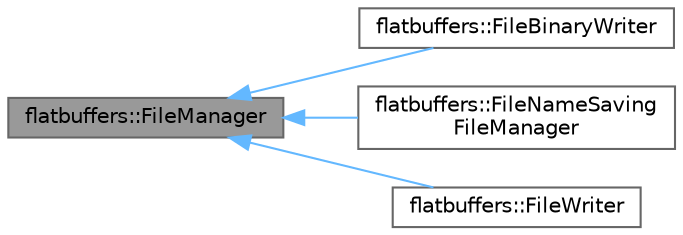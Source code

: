 digraph "flatbuffers::FileManager"
{
 // LATEX_PDF_SIZE
  bgcolor="transparent";
  edge [fontname=Helvetica,fontsize=10,labelfontname=Helvetica,labelfontsize=10];
  node [fontname=Helvetica,fontsize=10,shape=box,height=0.2,width=0.4];
  rankdir="LR";
  Node1 [id="Node000001",label="flatbuffers::FileManager",height=0.2,width=0.4,color="gray40", fillcolor="grey60", style="filled", fontcolor="black",tooltip=" "];
  Node1 -> Node2 [id="edge4_Node000001_Node000002",dir="back",color="steelblue1",style="solid",tooltip=" "];
  Node2 [id="Node000002",label="flatbuffers::FileBinaryWriter",height=0.2,width=0.4,color="gray40", fillcolor="white", style="filled",URL="$classflatbuffers_1_1FileBinaryWriter.html",tooltip=" "];
  Node1 -> Node3 [id="edge5_Node000001_Node000003",dir="back",color="steelblue1",style="solid",tooltip=" "];
  Node3 [id="Node000003",label="flatbuffers::FileNameSaving\lFileManager",height=0.2,width=0.4,color="gray40", fillcolor="white", style="filled",URL="$classflatbuffers_1_1FileNameSavingFileManager.html",tooltip=" "];
  Node1 -> Node4 [id="edge6_Node000001_Node000004",dir="back",color="steelblue1",style="solid",tooltip=" "];
  Node4 [id="Node000004",label="flatbuffers::FileWriter",height=0.2,width=0.4,color="gray40", fillcolor="white", style="filled",URL="$classflatbuffers_1_1FileWriter.html",tooltip=" "];
}
